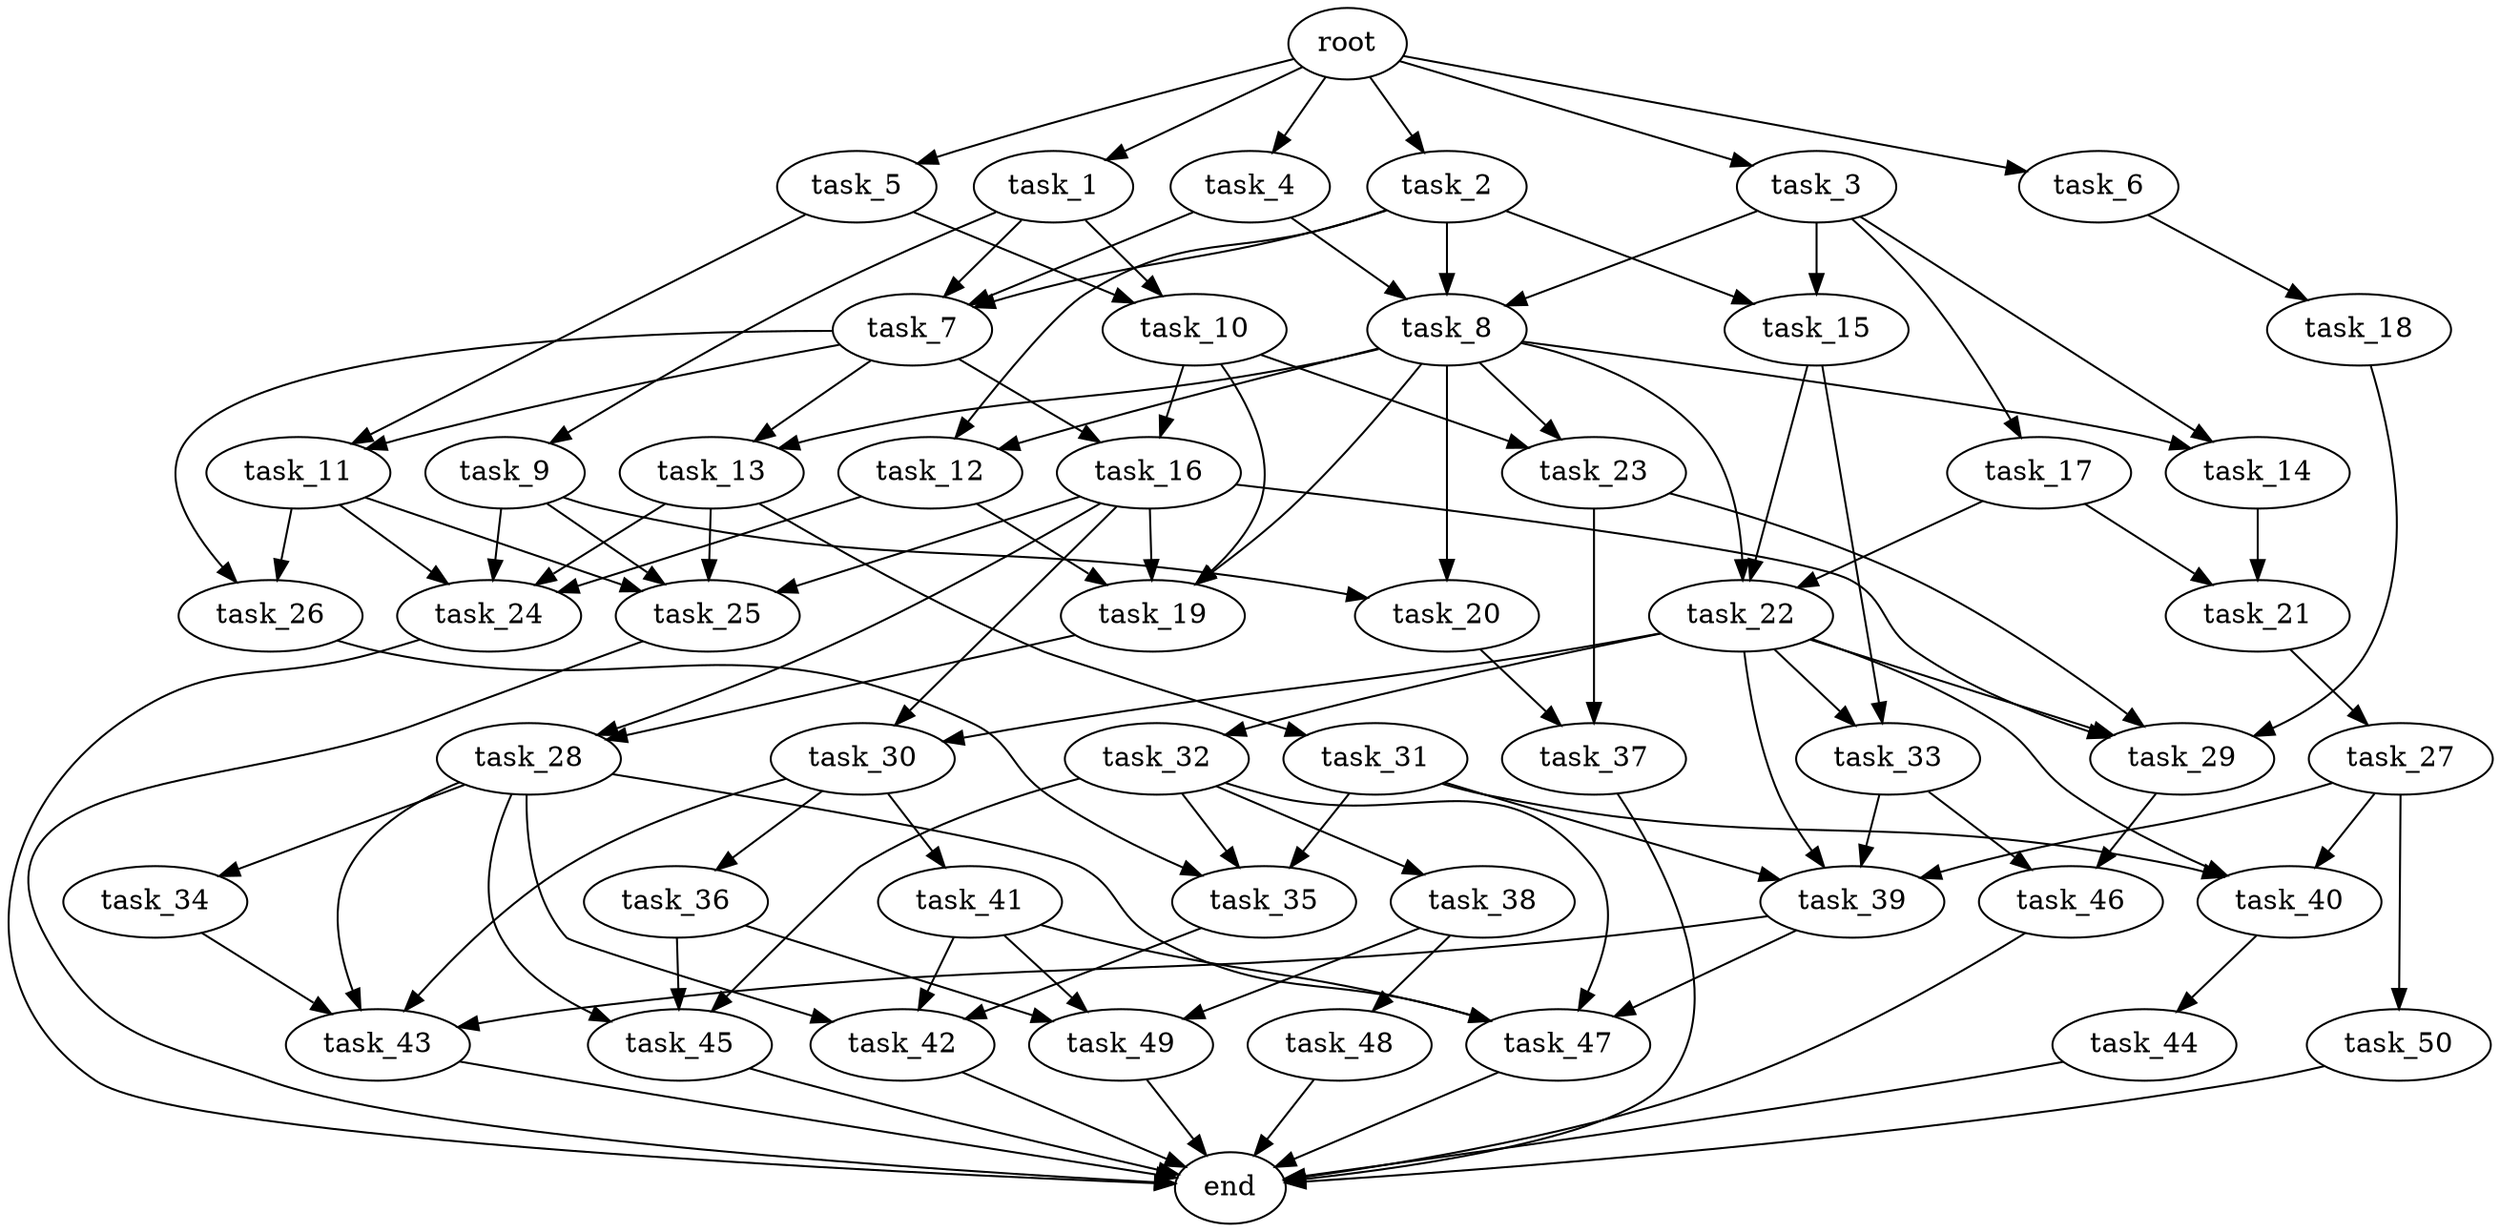 digraph G {
  task_27 [size="1.972348e+10"];
  task_6 [size="1.123543e+10"];
  task_31 [size="3.636123e+08"];
  task_12 [size="6.285079e+10"];
  task_24 [size="2.349974e+10"];
  task_2 [size="2.084919e+10"];
  task_42 [size="5.472290e+10"];
  task_50 [size="4.503544e+10"];
  task_14 [size="6.342112e+10"];
  task_9 [size="1.799920e+10"];
  task_22 [size="1.087087e+10"];
  root [size="0.000000e+00"];
  task_10 [size="2.444789e+10"];
  task_21 [size="2.896193e+09"];
  task_8 [size="2.387414e+10"];
  task_34 [size="2.556714e+10"];
  task_11 [size="2.099356e+10"];
  task_48 [size="3.496882e+10"];
  task_19 [size="8.173286e+10"];
  task_13 [size="5.173521e+10"];
  task_40 [size="5.670592e+10"];
  task_28 [size="2.163086e+10"];
  task_30 [size="3.389146e+10"];
  task_7 [size="3.948777e+10"];
  task_45 [size="9.543388e+10"];
  task_37 [size="6.312279e+10"];
  task_32 [size="1.492485e+10"];
  task_29 [size="5.336819e+09"];
  task_26 [size="4.415144e+10"];
  task_47 [size="6.173920e+10"];
  task_5 [size="5.322759e+10"];
  task_23 [size="9.646650e+10"];
  task_25 [size="5.418793e+10"];
  task_18 [size="4.518721e+09"];
  task_39 [size="8.715422e+09"];
  task_49 [size="4.724928e+10"];
  task_20 [size="6.777533e+10"];
  task_36 [size="4.834684e+10"];
  task_3 [size="1.127237e+10"];
  task_46 [size="8.663829e+09"];
  task_41 [size="3.129796e+10"];
  task_35 [size="6.254041e+10"];
  task_17 [size="4.000299e+10"];
  task_33 [size="3.423192e+10"];
  task_16 [size="5.891875e+10"];
  task_4 [size="8.320920e+10"];
  task_15 [size="2.800132e+10"];
  task_38 [size="5.036075e+09"];
  end [size="0.000000e+00"];
  task_1 [size="2.313576e+10"];
  task_44 [size="1.994269e+10"];
  task_43 [size="1.280031e+09"];

  task_27 -> task_50 [size="4.503544e+08"];
  task_27 -> task_39 [size="2.178856e+07"];
  task_27 -> task_40 [size="1.890197e+08"];
  task_6 -> task_18 [size="4.518721e+07"];
  task_31 -> task_35 [size="2.084680e+08"];
  task_31 -> task_39 [size="2.178856e+07"];
  task_31 -> task_40 [size="1.890197e+08"];
  task_12 -> task_24 [size="5.874935e+07"];
  task_12 -> task_19 [size="2.043321e+08"];
  task_24 -> end [size="1.000000e-12"];
  task_2 -> task_12 [size="3.142540e+08"];
  task_2 -> task_8 [size="7.958047e+07"];
  task_2 -> task_15 [size="1.400066e+08"];
  task_2 -> task_7 [size="1.316259e+08"];
  task_42 -> end [size="1.000000e-12"];
  task_50 -> end [size="1.000000e-12"];
  task_14 -> task_21 [size="1.448097e+07"];
  task_9 -> task_24 [size="5.874935e+07"];
  task_9 -> task_25 [size="1.354698e+08"];
  task_9 -> task_20 [size="3.388766e+08"];
  task_22 -> task_32 [size="1.492485e+08"];
  task_22 -> task_29 [size="1.334205e+07"];
  task_22 -> task_39 [size="2.178856e+07"];
  task_22 -> task_30 [size="1.694573e+08"];
  task_22 -> task_33 [size="1.711596e+08"];
  task_22 -> task_40 [size="1.890197e+08"];
  root -> task_5 [size="1.000000e-12"];
  root -> task_6 [size="1.000000e-12"];
  root -> task_3 [size="1.000000e-12"];
  root -> task_4 [size="1.000000e-12"];
  root -> task_2 [size="1.000000e-12"];
  root -> task_1 [size="1.000000e-12"];
  task_10 -> task_16 [size="2.945938e+08"];
  task_10 -> task_23 [size="4.823325e+08"];
  task_10 -> task_19 [size="2.043321e+08"];
  task_21 -> task_27 [size="1.972348e+08"];
  task_8 -> task_14 [size="3.171056e+08"];
  task_8 -> task_23 [size="4.823325e+08"];
  task_8 -> task_19 [size="2.043321e+08"];
  task_8 -> task_13 [size="2.586761e+08"];
  task_8 -> task_12 [size="3.142540e+08"];
  task_8 -> task_22 [size="3.623622e+07"];
  task_8 -> task_20 [size="3.388766e+08"];
  task_34 -> task_43 [size="3.200076e+06"];
  task_11 -> task_24 [size="5.874935e+07"];
  task_11 -> task_25 [size="1.354698e+08"];
  task_11 -> task_26 [size="2.207572e+08"];
  task_48 -> end [size="1.000000e-12"];
  task_19 -> task_28 [size="1.081543e+08"];
  task_13 -> task_24 [size="5.874935e+07"];
  task_13 -> task_25 [size="1.354698e+08"];
  task_13 -> task_31 [size="3.636123e+06"];
  task_40 -> task_44 [size="1.994269e+08"];
  task_28 -> task_47 [size="1.543480e+08"];
  task_28 -> task_34 [size="2.556714e+08"];
  task_28 -> task_42 [size="1.824097e+08"];
  task_28 -> task_45 [size="3.181129e+08"];
  task_28 -> task_43 [size="3.200076e+06"];
  task_30 -> task_36 [size="4.834684e+08"];
  task_30 -> task_41 [size="3.129796e+08"];
  task_30 -> task_43 [size="3.200076e+06"];
  task_7 -> task_16 [size="2.945938e+08"];
  task_7 -> task_26 [size="2.207572e+08"];
  task_7 -> task_13 [size="2.586761e+08"];
  task_7 -> task_11 [size="1.049678e+08"];
  task_45 -> end [size="1.000000e-12"];
  task_37 -> end [size="1.000000e-12"];
  task_32 -> task_38 [size="5.036075e+07"];
  task_32 -> task_35 [size="2.084680e+08"];
  task_32 -> task_47 [size="1.543480e+08"];
  task_32 -> task_45 [size="3.181129e+08"];
  task_29 -> task_46 [size="4.331914e+07"];
  task_26 -> task_35 [size="2.084680e+08"];
  task_47 -> end [size="1.000000e-12"];
  task_5 -> task_11 [size="1.049678e+08"];
  task_5 -> task_10 [size="1.222395e+08"];
  task_23 -> task_29 [size="1.334205e+07"];
  task_23 -> task_37 [size="3.156139e+08"];
  task_25 -> end [size="1.000000e-12"];
  task_18 -> task_29 [size="1.334205e+07"];
  task_39 -> task_47 [size="1.543480e+08"];
  task_39 -> task_43 [size="3.200076e+06"];
  task_49 -> end [size="1.000000e-12"];
  task_20 -> task_37 [size="3.156139e+08"];
  task_36 -> task_49 [size="1.574976e+08"];
  task_36 -> task_45 [size="3.181129e+08"];
  task_3 -> task_14 [size="3.171056e+08"];
  task_3 -> task_8 [size="7.958047e+07"];
  task_3 -> task_17 [size="4.000299e+08"];
  task_3 -> task_15 [size="1.400066e+08"];
  task_46 -> end [size="1.000000e-12"];
  task_41 -> task_49 [size="1.574976e+08"];
  task_41 -> task_47 [size="1.543480e+08"];
  task_41 -> task_42 [size="1.824097e+08"];
  task_35 -> task_42 [size="1.824097e+08"];
  task_17 -> task_22 [size="3.623622e+07"];
  task_17 -> task_21 [size="1.448097e+07"];
  task_33 -> task_39 [size="2.178856e+07"];
  task_33 -> task_46 [size="4.331914e+07"];
  task_16 -> task_30 [size="1.694573e+08"];
  task_16 -> task_19 [size="2.043321e+08"];
  task_16 -> task_25 [size="1.354698e+08"];
  task_16 -> task_29 [size="1.334205e+07"];
  task_16 -> task_28 [size="1.081543e+08"];
  task_4 -> task_8 [size="7.958047e+07"];
  task_4 -> task_7 [size="1.316259e+08"];
  task_15 -> task_22 [size="3.623622e+07"];
  task_15 -> task_33 [size="1.711596e+08"];
  task_38 -> task_49 [size="1.574976e+08"];
  task_38 -> task_48 [size="3.496882e+08"];
  task_1 -> task_9 [size="1.799920e+08"];
  task_1 -> task_7 [size="1.316259e+08"];
  task_1 -> task_10 [size="1.222395e+08"];
  task_44 -> end [size="1.000000e-12"];
  task_43 -> end [size="1.000000e-12"];
}

